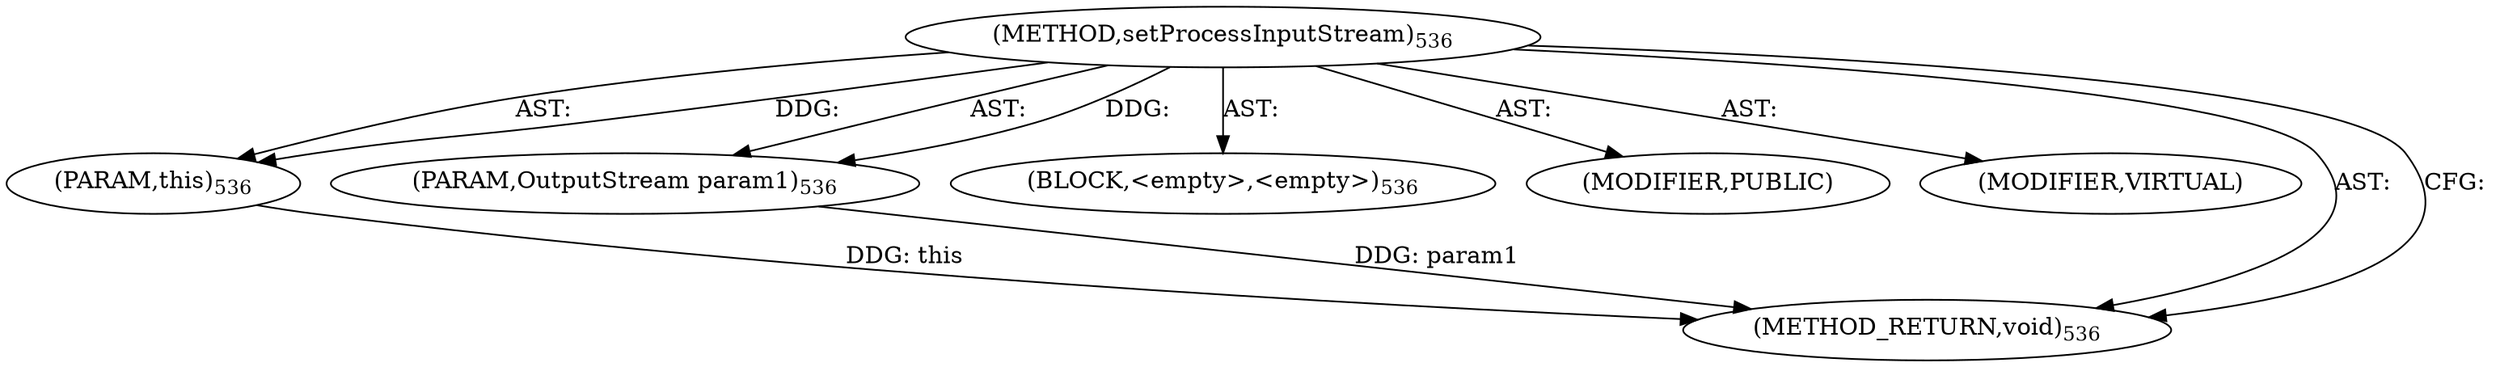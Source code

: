 digraph "setProcessInputStream" {  
"111669149717" [label = <(METHOD,setProcessInputStream)<SUB>536</SUB>> ]
"115964117041" [label = <(PARAM,this)<SUB>536</SUB>> ]
"115964117042" [label = <(PARAM,OutputStream param1)<SUB>536</SUB>> ]
"25769803831" [label = <(BLOCK,&lt;empty&gt;,&lt;empty&gt;)<SUB>536</SUB>> ]
"133143986242" [label = <(MODIFIER,PUBLIC)> ]
"133143986243" [label = <(MODIFIER,VIRTUAL)> ]
"128849018901" [label = <(METHOD_RETURN,void)<SUB>536</SUB>> ]
  "111669149717" -> "115964117041"  [ label = "AST: "] 
  "111669149717" -> "115964117042"  [ label = "AST: "] 
  "111669149717" -> "25769803831"  [ label = "AST: "] 
  "111669149717" -> "133143986242"  [ label = "AST: "] 
  "111669149717" -> "133143986243"  [ label = "AST: "] 
  "111669149717" -> "128849018901"  [ label = "AST: "] 
  "111669149717" -> "128849018901"  [ label = "CFG: "] 
  "115964117041" -> "128849018901"  [ label = "DDG: this"] 
  "115964117042" -> "128849018901"  [ label = "DDG: param1"] 
  "111669149717" -> "115964117041"  [ label = "DDG: "] 
  "111669149717" -> "115964117042"  [ label = "DDG: "] 
}
